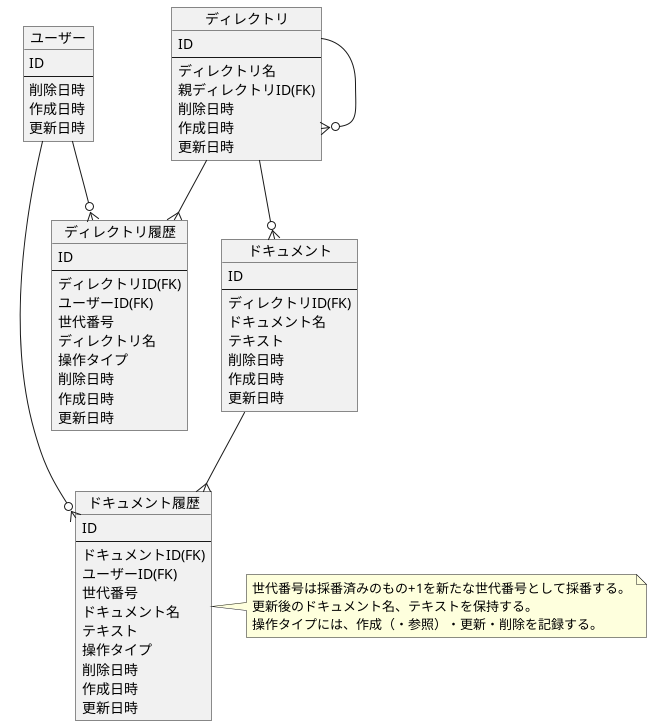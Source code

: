 @startuml ドキュメント

object ユーザー {
  ID
  --
  削除日時
  作成日時
  更新日時
}

object ディレクトリ {
  ID
  --
  ディレクトリ名
  親ディレクトリID(FK)
  削除日時
  作成日時
  更新日時
}

object ドキュメント {
  ID
  --
  ディレクトリID(FK)
  ドキュメント名
  テキスト
  削除日時
  作成日時
  更新日時
}

object ディレクトリ履歴 {
  ID
  --
  ディレクトリID(FK)
  ユーザーID(FK)
  世代番号
  ディレクトリ名
  操作タイプ
  削除日時
  作成日時
  更新日時
}

object ドキュメント履歴 {
  ID
  --
  ドキュメントID(FK)
  ユーザーID(FK)
  世代番号
  ドキュメント名
  テキスト
  操作タイプ
  削除日時
  作成日時
  更新日時
}

note right of ドキュメント履歴
世代番号は採番済みのもの+1を新たな世代番号として採番する。
更新後のドキュメント名、テキストを保持する。
操作タイプには、作成（・参照）・更新・削除を記録する。
end note

ディレクトリ --o{ ディレクトリ
ディレクトリ --o{ ドキュメント
ディレクトリ --{ ディレクトリ履歴
ユーザー --o{ ディレクトリ履歴
ドキュメント --{ ドキュメント履歴
ユーザー --o{ ドキュメント履歴

@enduml